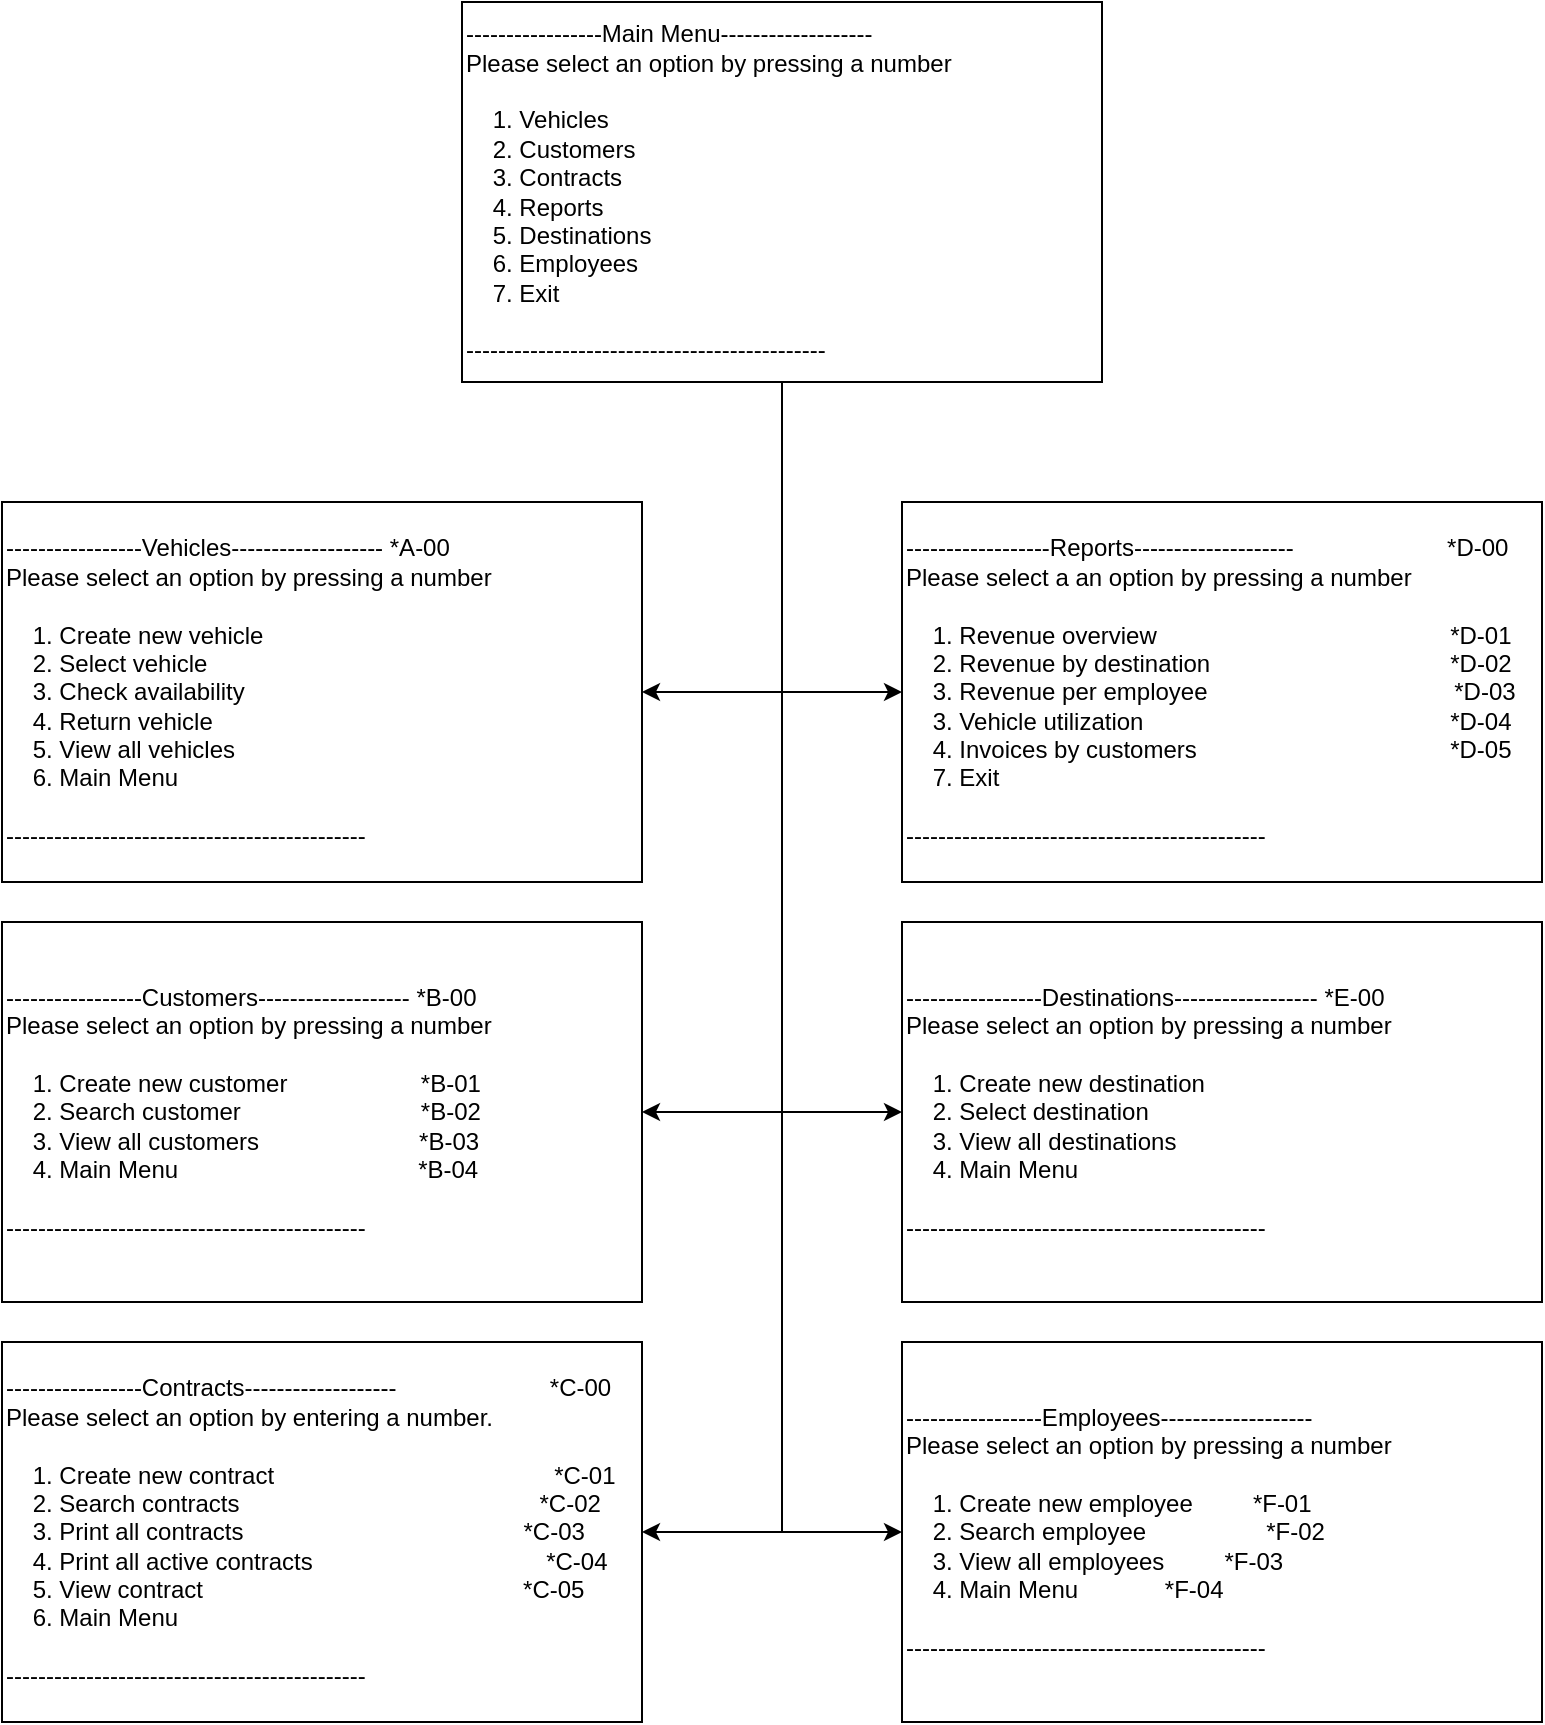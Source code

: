 <mxfile version="13.10.4" type="device"><diagram id="ouD9vfR6m_m9yYyAlffL" name="Page-1"><mxGraphModel dx="3401" dy="2581" grid="1" gridSize="10" guides="1" tooltips="1" connect="1" arrows="1" fold="1" page="1" pageScale="1" pageWidth="827" pageHeight="1169" math="0" shadow="0"><root><mxCell id="0"/><mxCell id="1" parent="0"/><mxCell id="Us8bRKSTOROp270tjkwR-12" style="edgeStyle=orthogonalEdgeStyle;rounded=0;orthogonalLoop=1;jettySize=auto;html=1;entryX=1;entryY=0.5;entryDx=0;entryDy=0;" edge="1" parent="1" source="Us8bRKSTOROp270tjkwR-1" target="Us8bRKSTOROp270tjkwR-5"><mxGeometry relative="1" as="geometry"/></mxCell><mxCell id="Us8bRKSTOROp270tjkwR-13" style="edgeStyle=orthogonalEdgeStyle;rounded=0;orthogonalLoop=1;jettySize=auto;html=1;entryX=1;entryY=0.5;entryDx=0;entryDy=0;" edge="1" parent="1" source="Us8bRKSTOROp270tjkwR-1" target="Us8bRKSTOROp270tjkwR-4"><mxGeometry relative="1" as="geometry"/></mxCell><mxCell id="Us8bRKSTOROp270tjkwR-14" style="edgeStyle=orthogonalEdgeStyle;rounded=0;orthogonalLoop=1;jettySize=auto;html=1;entryX=1;entryY=0.5;entryDx=0;entryDy=0;" edge="1" parent="1" source="Us8bRKSTOROp270tjkwR-1" target="Us8bRKSTOROp270tjkwR-2"><mxGeometry relative="1" as="geometry"/></mxCell><mxCell id="Us8bRKSTOROp270tjkwR-15" style="edgeStyle=orthogonalEdgeStyle;rounded=0;orthogonalLoop=1;jettySize=auto;html=1;entryX=0;entryY=0.5;entryDx=0;entryDy=0;" edge="1" parent="1" source="Us8bRKSTOROp270tjkwR-1" target="Us8bRKSTOROp270tjkwR-11"><mxGeometry relative="1" as="geometry"/></mxCell><mxCell id="Us8bRKSTOROp270tjkwR-16" style="edgeStyle=orthogonalEdgeStyle;rounded=0;orthogonalLoop=1;jettySize=auto;html=1;entryX=0;entryY=0.5;entryDx=0;entryDy=0;" edge="1" parent="1" source="Us8bRKSTOROp270tjkwR-1" target="Us8bRKSTOROp270tjkwR-10"><mxGeometry relative="1" as="geometry"/></mxCell><mxCell id="Us8bRKSTOROp270tjkwR-17" style="edgeStyle=orthogonalEdgeStyle;rounded=0;orthogonalLoop=1;jettySize=auto;html=1;entryX=0;entryY=0.5;entryDx=0;entryDy=0;" edge="1" parent="1" source="Us8bRKSTOROp270tjkwR-1" target="Us8bRKSTOROp270tjkwR-9"><mxGeometry relative="1" as="geometry"/></mxCell><mxCell id="Us8bRKSTOROp270tjkwR-1" value="&lt;div&gt;&lt;span&gt;-----------------Main Menu-------------------&lt;/span&gt;&lt;br&gt;&lt;/div&gt;&lt;div&gt;Please select an option by pressing a number&lt;/div&gt;&lt;div&gt;&lt;br&gt;&lt;/div&gt;&lt;div&gt;&amp;nbsp; &amp;nbsp; 1. Vehicles&lt;/div&gt;&lt;div&gt;&amp;nbsp; &amp;nbsp; 2. Customers&lt;/div&gt;&lt;div&gt;&amp;nbsp; &amp;nbsp; 3. Contracts&lt;/div&gt;&lt;div&gt;&amp;nbsp; &amp;nbsp; 4. Reports&lt;/div&gt;&lt;div&gt;&amp;nbsp; &amp;nbsp; 5. Destinations&lt;/div&gt;&lt;div&gt;&amp;nbsp; &amp;nbsp; 6. Employees&lt;/div&gt;&lt;div&gt;&amp;nbsp; &amp;nbsp; 7. Exit&lt;/div&gt;&lt;div&gt;&amp;nbsp; &amp;nbsp;&amp;nbsp;&lt;/div&gt;&lt;div&gt;---------------------------------------------&lt;/div&gt;" style="rounded=0;whiteSpace=wrap;html=1;align=left;" vertex="1" parent="1"><mxGeometry x="-569" y="-1120" width="320" height="190" as="geometry"/></mxCell><mxCell id="Us8bRKSTOROp270tjkwR-2" value="&lt;div&gt;-----------------Vehicles------------------- &lt;span&gt;&#9;&lt;/span&gt;*A-00&lt;/div&gt;&lt;div&gt;Please select an option by pressing a number&lt;/div&gt;&lt;div&gt;&lt;br&gt;&lt;/div&gt;&lt;div&gt;&amp;nbsp; &amp;nbsp; 1. Create new vehicle&lt;/div&gt;&lt;div&gt;&amp;nbsp; &amp;nbsp; 2. Select vehicle&lt;/div&gt;&lt;div&gt;&amp;nbsp; &amp;nbsp; 3. Check availability&lt;/div&gt;&lt;div&gt;&amp;nbsp; &amp;nbsp; 4. Return vehicle&amp;nbsp;&amp;nbsp;&lt;/div&gt;&lt;div&gt;&amp;nbsp; &amp;nbsp; 5. View all vehicles&lt;/div&gt;&lt;div&gt;&amp;nbsp; &amp;nbsp; 6. Main Menu&lt;/div&gt;&lt;div&gt;&lt;br&gt;&lt;/div&gt;&lt;div&gt;---------------------------------------------&lt;/div&gt;" style="rounded=0;whiteSpace=wrap;html=1;align=left;" vertex="1" parent="1"><mxGeometry x="-799" y="-870" width="320" height="190" as="geometry"/></mxCell><mxCell id="Us8bRKSTOROp270tjkwR-4" value="&lt;div&gt;-----------------Customers-------------------&lt;span&gt;&#9;&lt;/span&gt;*B-00&lt;/div&gt;&lt;div&gt;Please select an option by pressing a number&lt;/div&gt;&lt;div&gt;&lt;br&gt;&lt;/div&gt;&lt;div&gt;&amp;nbsp; &amp;nbsp; 1. Create new customer&lt;span&gt;&#9;&#9;&#9;&#9;&lt;/span&gt;&amp;nbsp; &amp;nbsp; &amp;nbsp; &amp;nbsp; &amp;nbsp; &amp;nbsp; &amp;nbsp; &amp;nbsp; &amp;nbsp; &amp;nbsp;*B-01&lt;/div&gt;&lt;div&gt;&amp;nbsp; &amp;nbsp; 2. Search customer&amp;nbsp; &amp;nbsp; &amp;nbsp; &amp;nbsp; &amp;nbsp; &amp;nbsp; &amp;nbsp; &amp;nbsp; &amp;nbsp; &amp;nbsp; &amp;nbsp; &amp;nbsp; &amp;nbsp; &amp;nbsp;&lt;span&gt;&lt;/span&gt;*B-02&lt;/div&gt;&lt;div&gt;&amp;nbsp; &amp;nbsp; 3. View all customers&lt;span&gt;&#9;&#9;&#9;&#9;&lt;/span&gt;&amp;nbsp; &amp;nbsp; &amp;nbsp; &amp;nbsp; &amp;nbsp; &amp;nbsp; &amp;nbsp; &amp;nbsp; &amp;nbsp; &amp;nbsp; &amp;nbsp; &amp;nbsp;*B-03&lt;/div&gt;&lt;div&gt;&amp;nbsp; &amp;nbsp; 4. Main Menu&lt;span&gt;&#9;&#9;&#9;&#9;&#9;&lt;/span&gt;&amp;nbsp; &amp;nbsp; &amp;nbsp; &amp;nbsp; &amp;nbsp; &amp;nbsp; &amp;nbsp; &amp;nbsp; &amp;nbsp; &amp;nbsp; &amp;nbsp; &amp;nbsp; &amp;nbsp; &amp;nbsp; &amp;nbsp; &amp;nbsp; &amp;nbsp; &amp;nbsp;*B-04&lt;/div&gt;&lt;div&gt;&lt;br&gt;&lt;/div&gt;&lt;div&gt;---------------------------------------------&lt;/div&gt;" style="rounded=0;whiteSpace=wrap;html=1;align=left;" vertex="1" parent="1"><mxGeometry x="-799" y="-660" width="320" height="190" as="geometry"/></mxCell><mxCell id="Us8bRKSTOROp270tjkwR-5" value="&lt;div&gt;-----------------Contracts-------------------&amp;nbsp; &amp;nbsp; &amp;nbsp; &amp;nbsp; &amp;nbsp; &amp;nbsp; &amp;nbsp; &amp;nbsp; &amp;nbsp; &amp;nbsp; &amp;nbsp; &amp;nbsp;*C-00&lt;/div&gt;&lt;div&gt;Please select an option by entering a number.&lt;/div&gt;&lt;div&gt;&lt;br&gt;&lt;/div&gt;&lt;div&gt;&amp;nbsp; &amp;nbsp; 1. Create new contract&amp;nbsp; &amp;nbsp; &amp;nbsp; &amp;nbsp; &amp;nbsp; &amp;nbsp; &amp;nbsp; &amp;nbsp; &amp;nbsp; &amp;nbsp; &amp;nbsp; &amp;nbsp; &amp;nbsp; &amp;nbsp; &amp;nbsp; &amp;nbsp; &amp;nbsp; &amp;nbsp; &amp;nbsp; &amp;nbsp; &amp;nbsp; *C-01&lt;/div&gt;&lt;div&gt;&amp;nbsp; &amp;nbsp; 2. Search contracts&amp;nbsp; &amp;nbsp; &amp;nbsp; &amp;nbsp; &amp;nbsp; &amp;nbsp; &amp;nbsp; &amp;nbsp; &amp;nbsp; &amp;nbsp; &amp;nbsp; &amp;nbsp; &amp;nbsp; &amp;nbsp; &amp;nbsp; &amp;nbsp; &amp;nbsp; &amp;nbsp; &amp;nbsp; &amp;nbsp; &amp;nbsp; &amp;nbsp; &amp;nbsp;*C-02&lt;/div&gt;&lt;div&gt;&amp;nbsp; &amp;nbsp; 3. Print all contracts&amp;nbsp; &amp;nbsp; &amp;nbsp; &amp;nbsp; &amp;nbsp; &amp;nbsp; &amp;nbsp; &amp;nbsp; &amp;nbsp; &amp;nbsp; &amp;nbsp; &amp;nbsp; &amp;nbsp; &amp;nbsp; &amp;nbsp; &amp;nbsp; &amp;nbsp; &amp;nbsp; &amp;nbsp; &amp;nbsp; &amp;nbsp; *C-03&lt;/div&gt;&lt;div&gt;&amp;nbsp; &amp;nbsp; 4. Print all active contracts&amp;nbsp; &amp;nbsp; &amp;nbsp; &amp;nbsp; &amp;nbsp; &amp;nbsp; &amp;nbsp; &amp;nbsp; &amp;nbsp; &amp;nbsp; &amp;nbsp; &amp;nbsp; &amp;nbsp; &amp;nbsp; &amp;nbsp; &amp;nbsp; &amp;nbsp; &amp;nbsp;*C-04&lt;/div&gt;&lt;div&gt;&amp;nbsp; &amp;nbsp; 5. View contract&amp;nbsp; &amp;nbsp; &amp;nbsp; &amp;nbsp; &amp;nbsp; &amp;nbsp; &amp;nbsp; &amp;nbsp; &amp;nbsp; &amp;nbsp; &amp;nbsp; &amp;nbsp; &amp;nbsp; &amp;nbsp; &amp;nbsp; &amp;nbsp; &amp;nbsp; &amp;nbsp; &amp;nbsp; &amp;nbsp; &amp;nbsp; &amp;nbsp; &amp;nbsp; &amp;nbsp; *C-05&lt;/div&gt;&lt;div&gt;&amp;nbsp; &amp;nbsp; 6. Main Menu&amp;nbsp; &amp;nbsp; &amp;nbsp; &amp;nbsp; &amp;nbsp; &amp;nbsp; &amp;nbsp; &amp;nbsp; &amp;nbsp; &amp;nbsp; &amp;nbsp; &amp;nbsp; &amp;nbsp; &amp;nbsp; &amp;nbsp; &amp;nbsp; &amp;nbsp; &amp;nbsp; &amp;nbsp; &amp;nbsp; &amp;nbsp; &amp;nbsp; &amp;nbsp; &amp;nbsp; &amp;nbsp; &amp;nbsp;&amp;nbsp;&lt;/div&gt;&lt;div&gt;&lt;br&gt;&lt;/div&gt;&lt;div&gt;---------------------------------------------&lt;/div&gt;" style="rounded=0;whiteSpace=wrap;html=1;align=left;" vertex="1" parent="1"><mxGeometry x="-799" y="-450" width="320" height="190" as="geometry"/></mxCell><mxCell id="Us8bRKSTOROp270tjkwR-9" value="&lt;div&gt;-----------------Employees-------------------&lt;/div&gt;&lt;div&gt;Please select an option by pressing a number&lt;/div&gt;&lt;div&gt;&lt;br&gt;&lt;/div&gt;&lt;div&gt;&amp;nbsp; &amp;nbsp; 1. Create new employee&lt;span&gt;&#9;&#9;&#9;&#9;&lt;/span&gt;&amp;nbsp; &amp;nbsp; &amp;nbsp; &amp;nbsp; *F-01&lt;/div&gt;&lt;div&gt;&amp;nbsp; &amp;nbsp; 2. Search employee&amp;nbsp; &amp;nbsp; &amp;nbsp; &amp;nbsp; &amp;nbsp; &amp;nbsp; &amp;nbsp; &amp;nbsp; &amp;nbsp;&lt;span&gt;&#9;&#9;&#9;&lt;/span&gt;*F-02&lt;/div&gt;&lt;div&gt;&amp;nbsp; &amp;nbsp; 3. View all employees&lt;span&gt;&#9;&#9;&#9;&#9;&lt;/span&gt;&amp;nbsp; &amp;nbsp; &amp;nbsp; &amp;nbsp; *F-03&lt;/div&gt;&lt;div&gt;&amp;nbsp; &amp;nbsp; 4. Main Menu&lt;span&gt;&#9;&#9;&#9;&#9;&#9;&lt;/span&gt;&amp;nbsp; &amp;nbsp; &amp;nbsp; &amp;nbsp; &amp;nbsp; &amp;nbsp; *F-04&lt;/div&gt;&lt;div&gt;&lt;br&gt;&lt;/div&gt;&lt;div&gt;---------------------------------------------&lt;/div&gt;" style="rounded=0;whiteSpace=wrap;html=1;align=left;" vertex="1" parent="1"><mxGeometry x="-349" y="-450" width="320" height="190" as="geometry"/></mxCell><mxCell id="Us8bRKSTOROp270tjkwR-10" value="&lt;div&gt;-----------------Destinations------------------ *E-00&lt;/div&gt;&lt;div&gt;Please select an option by pressing a number&lt;/div&gt;&lt;div&gt;&lt;br&gt;&lt;/div&gt;&lt;div&gt;&amp;nbsp; &amp;nbsp; 1. Create new destination&lt;/div&gt;&lt;div&gt;&amp;nbsp; &amp;nbsp; 2. Select destination&lt;/div&gt;&lt;div&gt;&amp;nbsp; &amp;nbsp; 3. View all destinations&lt;/div&gt;&lt;div&gt;&amp;nbsp; &amp;nbsp; 4. Main Menu&lt;/div&gt;&lt;div&gt;&lt;br&gt;&lt;/div&gt;&lt;div&gt;---------------------------------------------&lt;/div&gt;" style="rounded=0;whiteSpace=wrap;html=1;align=left;" vertex="1" parent="1"><mxGeometry x="-349" y="-660" width="320" height="190" as="geometry"/></mxCell><mxCell id="Us8bRKSTOROp270tjkwR-11" value="&lt;div&gt;------------------Reports--------------------&amp;nbsp; &amp;nbsp; &amp;nbsp; &amp;nbsp; &amp;nbsp; &amp;nbsp; &amp;nbsp; &amp;nbsp; &amp;nbsp; &amp;nbsp; &amp;nbsp; &amp;nbsp;*D-00&lt;/div&gt;&lt;div&gt;Please select a an option by pressing a number&lt;/div&gt;&lt;div&gt;&lt;br&gt;&lt;/div&gt;&lt;div&gt;&amp;nbsp; &amp;nbsp; 1. Revenue overview&amp;nbsp; &amp;nbsp; &amp;nbsp; &amp;nbsp; &amp;nbsp; &amp;nbsp; &amp;nbsp; &amp;nbsp; &amp;nbsp; &amp;nbsp; &amp;nbsp; &amp;nbsp; &amp;nbsp; &amp;nbsp; &amp;nbsp; &amp;nbsp; &amp;nbsp; &amp;nbsp; &amp;nbsp; &amp;nbsp; &amp;nbsp; &amp;nbsp; *D-01&lt;/div&gt;&lt;div&gt;&amp;nbsp; &amp;nbsp; 2. Revenue by destination&amp;nbsp; &amp;nbsp; &amp;nbsp; &amp;nbsp; &amp;nbsp; &amp;nbsp; &amp;nbsp; &amp;nbsp; &amp;nbsp; &amp;nbsp; &amp;nbsp; &amp;nbsp; &amp;nbsp; &amp;nbsp; &amp;nbsp; &amp;nbsp; &amp;nbsp; &amp;nbsp; *D-02&lt;/div&gt;&lt;div&gt;&amp;nbsp; &amp;nbsp; 3. Revenue per employee&amp;nbsp; &amp;nbsp; &amp;nbsp; &amp;nbsp; &amp;nbsp; &amp;nbsp; &amp;nbsp; &amp;nbsp; &amp;nbsp; &amp;nbsp; &amp;nbsp; &amp;nbsp; &amp;nbsp; &amp;nbsp; &amp;nbsp; &amp;nbsp; &amp;nbsp; &amp;nbsp; &amp;nbsp;*D-03&lt;/div&gt;&lt;div&gt;&amp;nbsp; &amp;nbsp; 3. Vehicle utilization&amp;nbsp; &amp;nbsp; &amp;nbsp; &amp;nbsp; &amp;nbsp; &amp;nbsp; &amp;nbsp; &amp;nbsp; &amp;nbsp; &amp;nbsp; &amp;nbsp; &amp;nbsp; &amp;nbsp; &amp;nbsp; &amp;nbsp; &amp;nbsp; &amp;nbsp; &amp;nbsp; &amp;nbsp; &amp;nbsp; &amp;nbsp; &amp;nbsp; &amp;nbsp; *D-04&lt;/div&gt;&lt;div&gt;&amp;nbsp; &amp;nbsp; 4. Invoices by customers&amp;nbsp; &amp;nbsp; &amp;nbsp; &amp;nbsp; &amp;nbsp; &amp;nbsp; &amp;nbsp; &amp;nbsp; &amp;nbsp; &amp;nbsp; &amp;nbsp; &amp;nbsp; &amp;nbsp; &amp;nbsp; &amp;nbsp; &amp;nbsp; &amp;nbsp; &amp;nbsp; &amp;nbsp; *D-05&lt;/div&gt;&lt;div&gt;&amp;nbsp; &amp;nbsp; 7. Exit&lt;/div&gt;&lt;div&gt;&lt;br&gt;&lt;/div&gt;&lt;div&gt;---------------------------------------------&lt;/div&gt;" style="rounded=0;whiteSpace=wrap;html=1;align=left;" vertex="1" parent="1"><mxGeometry x="-349" y="-870" width="320" height="190" as="geometry"/></mxCell></root></mxGraphModel></diagram></mxfile>